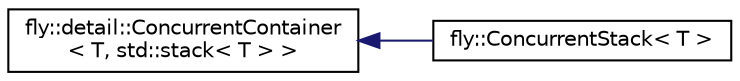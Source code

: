 digraph "Graphical Class Hierarchy"
{
 // LATEX_PDF_SIZE
  edge [fontname="Helvetica",fontsize="10",labelfontname="Helvetica",labelfontsize="10"];
  node [fontname="Helvetica",fontsize="10",shape=record];
  rankdir="LR";
  Node0 [label="fly::detail::ConcurrentContainer\l\< T, std::stack\< T \> \>",height=0.2,width=0.4,color="black", fillcolor="white", style="filled",URL="$classfly_1_1detail_1_1_concurrent_container.html",tooltip=" "];
  Node0 -> Node1 [dir="back",color="midnightblue",fontsize="10",style="solid",fontname="Helvetica"];
  Node1 [label="fly::ConcurrentStack\< T \>",height=0.2,width=0.4,color="black", fillcolor="white", style="filled",URL="$classfly_1_1_concurrent_stack.html",tooltip=" "];
}
